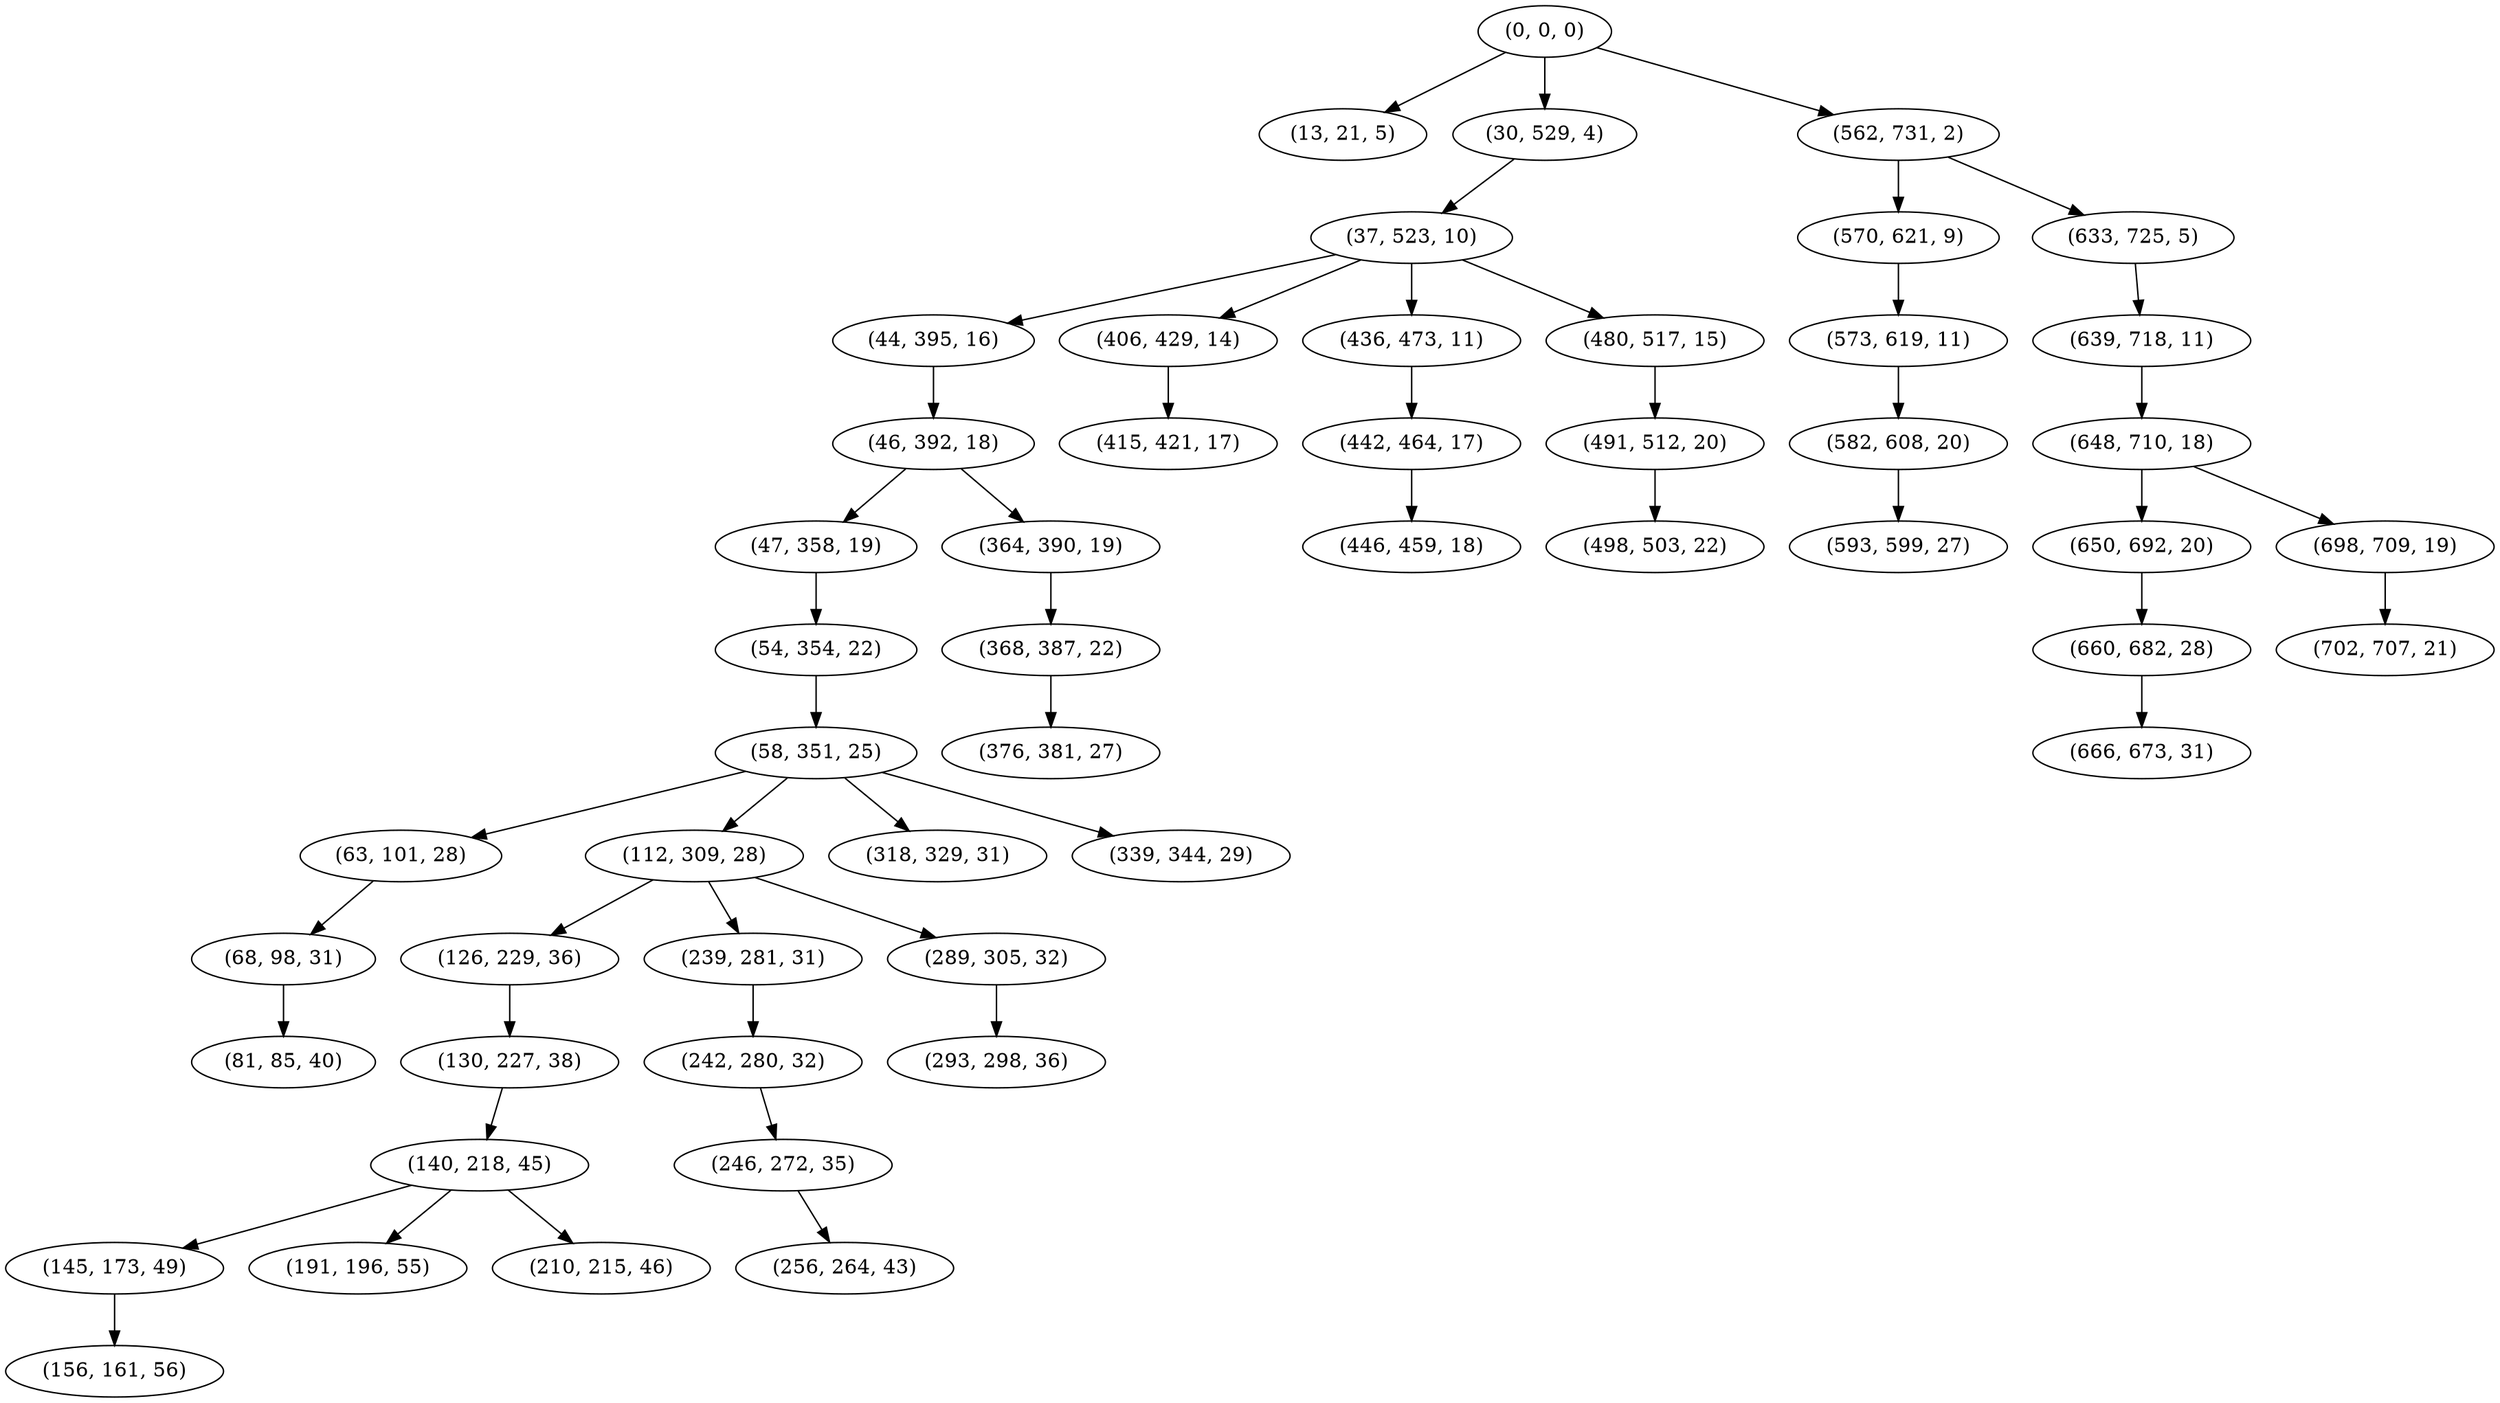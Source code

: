 digraph tree {
    "(0, 0, 0)";
    "(13, 21, 5)";
    "(30, 529, 4)";
    "(37, 523, 10)";
    "(44, 395, 16)";
    "(46, 392, 18)";
    "(47, 358, 19)";
    "(54, 354, 22)";
    "(58, 351, 25)";
    "(63, 101, 28)";
    "(68, 98, 31)";
    "(81, 85, 40)";
    "(112, 309, 28)";
    "(126, 229, 36)";
    "(130, 227, 38)";
    "(140, 218, 45)";
    "(145, 173, 49)";
    "(156, 161, 56)";
    "(191, 196, 55)";
    "(210, 215, 46)";
    "(239, 281, 31)";
    "(242, 280, 32)";
    "(246, 272, 35)";
    "(256, 264, 43)";
    "(289, 305, 32)";
    "(293, 298, 36)";
    "(318, 329, 31)";
    "(339, 344, 29)";
    "(364, 390, 19)";
    "(368, 387, 22)";
    "(376, 381, 27)";
    "(406, 429, 14)";
    "(415, 421, 17)";
    "(436, 473, 11)";
    "(442, 464, 17)";
    "(446, 459, 18)";
    "(480, 517, 15)";
    "(491, 512, 20)";
    "(498, 503, 22)";
    "(562, 731, 2)";
    "(570, 621, 9)";
    "(573, 619, 11)";
    "(582, 608, 20)";
    "(593, 599, 27)";
    "(633, 725, 5)";
    "(639, 718, 11)";
    "(648, 710, 18)";
    "(650, 692, 20)";
    "(660, 682, 28)";
    "(666, 673, 31)";
    "(698, 709, 19)";
    "(702, 707, 21)";
    "(0, 0, 0)" -> "(13, 21, 5)";
    "(0, 0, 0)" -> "(30, 529, 4)";
    "(0, 0, 0)" -> "(562, 731, 2)";
    "(30, 529, 4)" -> "(37, 523, 10)";
    "(37, 523, 10)" -> "(44, 395, 16)";
    "(37, 523, 10)" -> "(406, 429, 14)";
    "(37, 523, 10)" -> "(436, 473, 11)";
    "(37, 523, 10)" -> "(480, 517, 15)";
    "(44, 395, 16)" -> "(46, 392, 18)";
    "(46, 392, 18)" -> "(47, 358, 19)";
    "(46, 392, 18)" -> "(364, 390, 19)";
    "(47, 358, 19)" -> "(54, 354, 22)";
    "(54, 354, 22)" -> "(58, 351, 25)";
    "(58, 351, 25)" -> "(63, 101, 28)";
    "(58, 351, 25)" -> "(112, 309, 28)";
    "(58, 351, 25)" -> "(318, 329, 31)";
    "(58, 351, 25)" -> "(339, 344, 29)";
    "(63, 101, 28)" -> "(68, 98, 31)";
    "(68, 98, 31)" -> "(81, 85, 40)";
    "(112, 309, 28)" -> "(126, 229, 36)";
    "(112, 309, 28)" -> "(239, 281, 31)";
    "(112, 309, 28)" -> "(289, 305, 32)";
    "(126, 229, 36)" -> "(130, 227, 38)";
    "(130, 227, 38)" -> "(140, 218, 45)";
    "(140, 218, 45)" -> "(145, 173, 49)";
    "(140, 218, 45)" -> "(191, 196, 55)";
    "(140, 218, 45)" -> "(210, 215, 46)";
    "(145, 173, 49)" -> "(156, 161, 56)";
    "(239, 281, 31)" -> "(242, 280, 32)";
    "(242, 280, 32)" -> "(246, 272, 35)";
    "(246, 272, 35)" -> "(256, 264, 43)";
    "(289, 305, 32)" -> "(293, 298, 36)";
    "(364, 390, 19)" -> "(368, 387, 22)";
    "(368, 387, 22)" -> "(376, 381, 27)";
    "(406, 429, 14)" -> "(415, 421, 17)";
    "(436, 473, 11)" -> "(442, 464, 17)";
    "(442, 464, 17)" -> "(446, 459, 18)";
    "(480, 517, 15)" -> "(491, 512, 20)";
    "(491, 512, 20)" -> "(498, 503, 22)";
    "(562, 731, 2)" -> "(570, 621, 9)";
    "(562, 731, 2)" -> "(633, 725, 5)";
    "(570, 621, 9)" -> "(573, 619, 11)";
    "(573, 619, 11)" -> "(582, 608, 20)";
    "(582, 608, 20)" -> "(593, 599, 27)";
    "(633, 725, 5)" -> "(639, 718, 11)";
    "(639, 718, 11)" -> "(648, 710, 18)";
    "(648, 710, 18)" -> "(650, 692, 20)";
    "(648, 710, 18)" -> "(698, 709, 19)";
    "(650, 692, 20)" -> "(660, 682, 28)";
    "(660, 682, 28)" -> "(666, 673, 31)";
    "(698, 709, 19)" -> "(702, 707, 21)";
}
